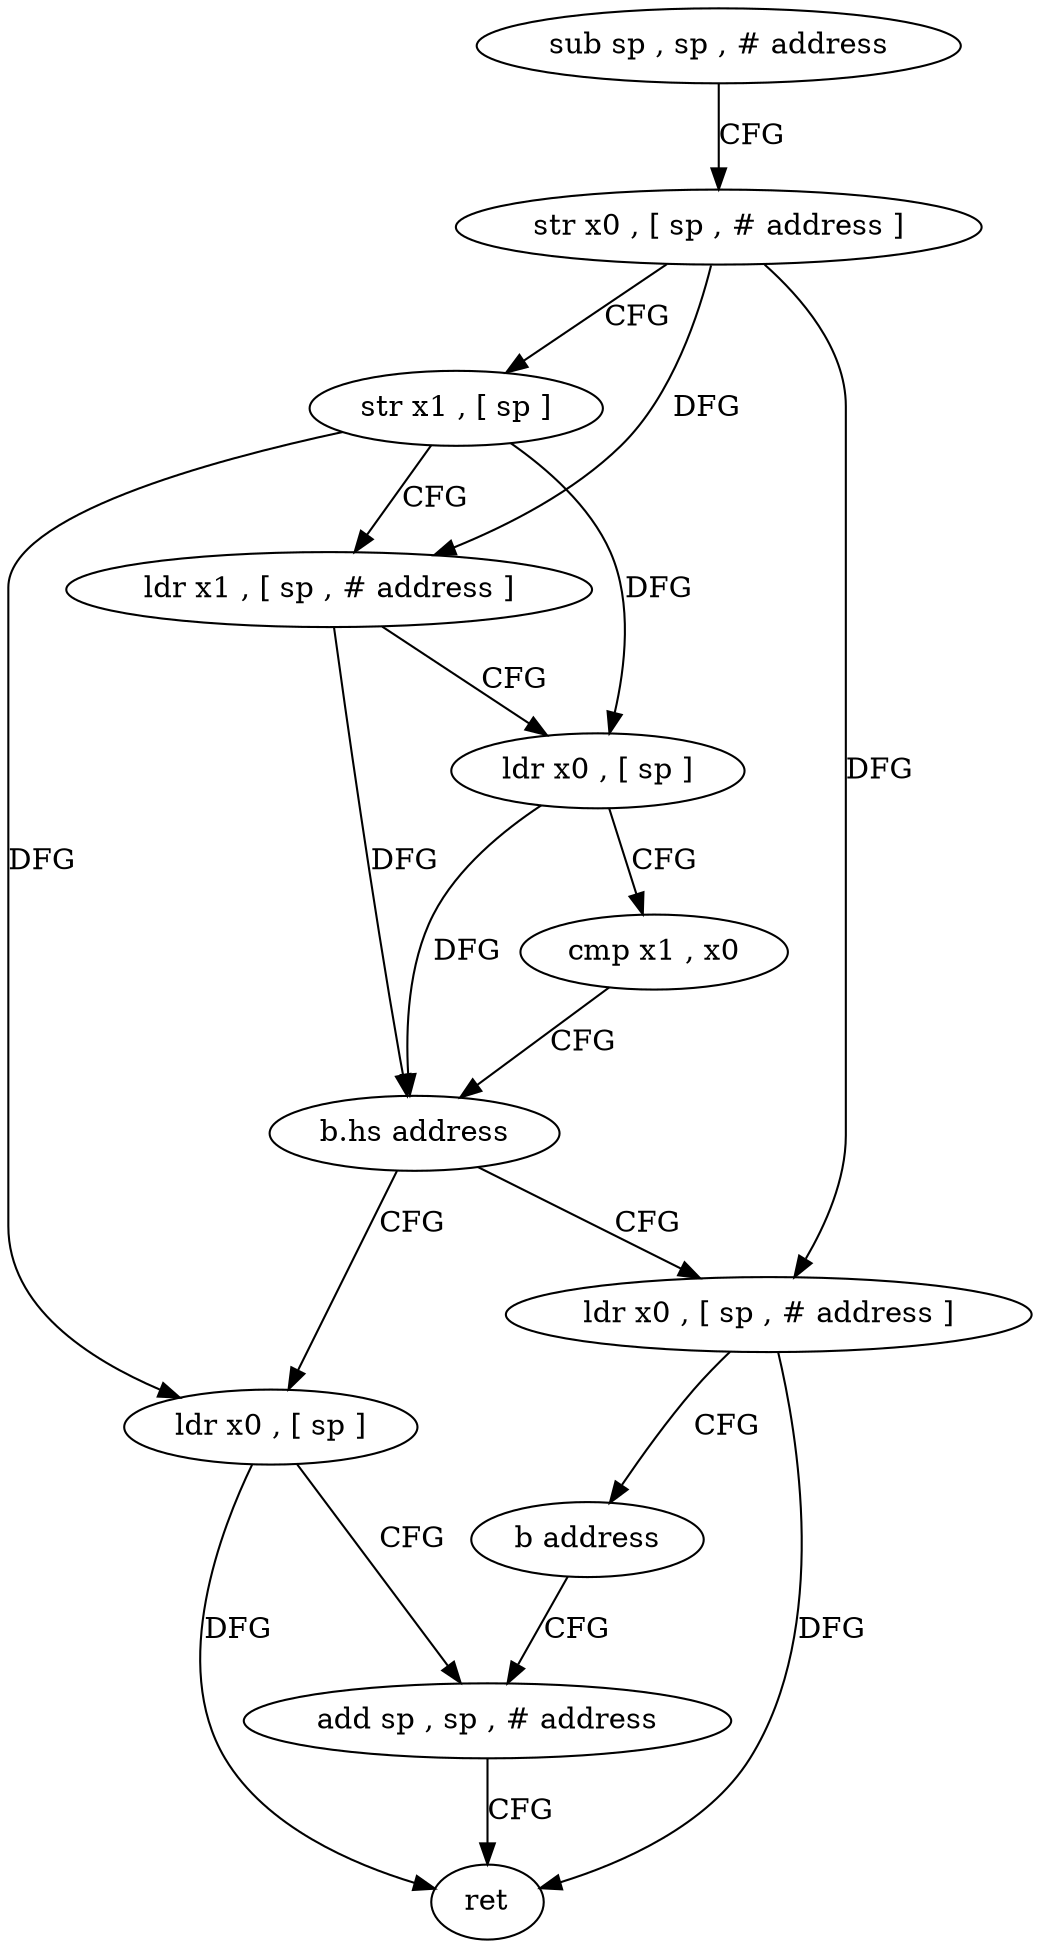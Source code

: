 digraph "func" {
"4203552" [label = "sub sp , sp , # address" ]
"4203556" [label = "str x0 , [ sp , # address ]" ]
"4203560" [label = "str x1 , [ sp ]" ]
"4203564" [label = "ldr x1 , [ sp , # address ]" ]
"4203568" [label = "ldr x0 , [ sp ]" ]
"4203572" [label = "cmp x1 , x0" ]
"4203576" [label = "b.hs address" ]
"4203588" [label = "ldr x0 , [ sp ]" ]
"4203580" [label = "ldr x0 , [ sp , # address ]" ]
"4203592" [label = "add sp , sp , # address" ]
"4203584" [label = "b address" ]
"4203596" [label = "ret" ]
"4203552" -> "4203556" [ label = "CFG" ]
"4203556" -> "4203560" [ label = "CFG" ]
"4203556" -> "4203564" [ label = "DFG" ]
"4203556" -> "4203580" [ label = "DFG" ]
"4203560" -> "4203564" [ label = "CFG" ]
"4203560" -> "4203568" [ label = "DFG" ]
"4203560" -> "4203588" [ label = "DFG" ]
"4203564" -> "4203568" [ label = "CFG" ]
"4203564" -> "4203576" [ label = "DFG" ]
"4203568" -> "4203572" [ label = "CFG" ]
"4203568" -> "4203576" [ label = "DFG" ]
"4203572" -> "4203576" [ label = "CFG" ]
"4203576" -> "4203588" [ label = "CFG" ]
"4203576" -> "4203580" [ label = "CFG" ]
"4203588" -> "4203592" [ label = "CFG" ]
"4203588" -> "4203596" [ label = "DFG" ]
"4203580" -> "4203584" [ label = "CFG" ]
"4203580" -> "4203596" [ label = "DFG" ]
"4203592" -> "4203596" [ label = "CFG" ]
"4203584" -> "4203592" [ label = "CFG" ]
}
